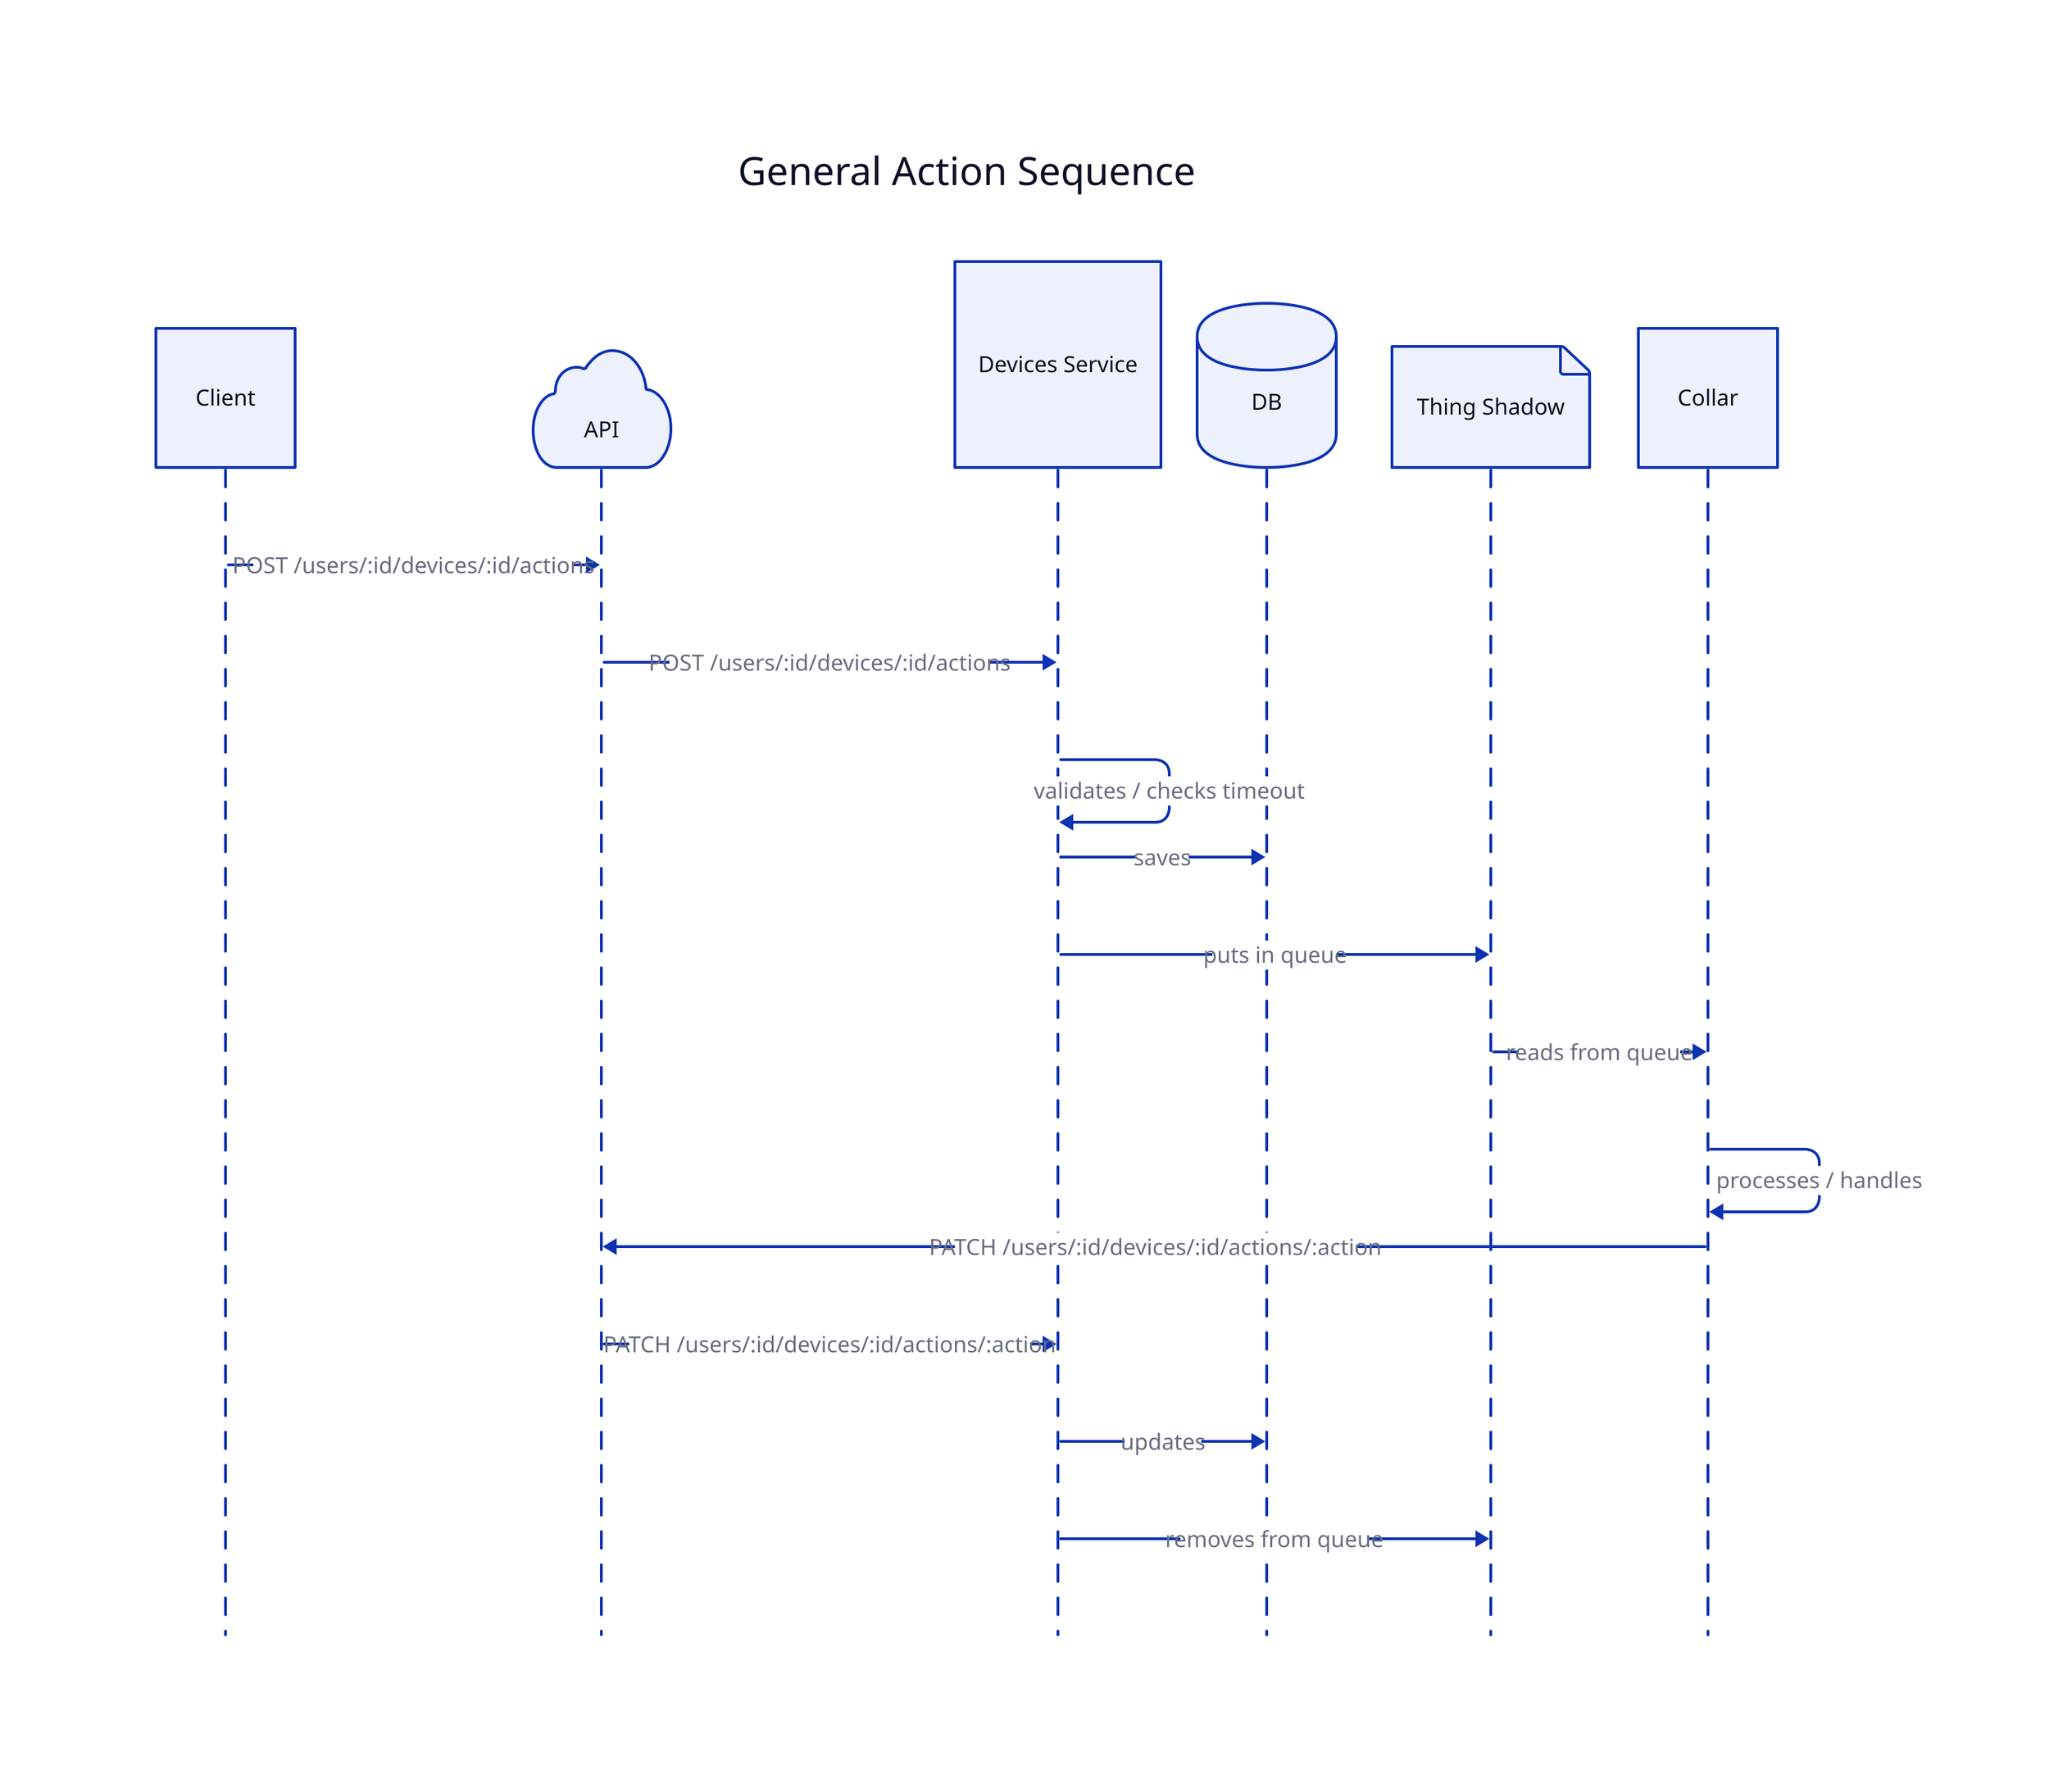 General Action Sequence {
  shape: sequence_diagram
  client: Client {
    shape: square
  }
  api: API {
    shape: cloud
  }
  devices: Devices Service {
    shape: square
  }
  db: DB {
    shape: cylinder
  }
  ts: Thing Shadow {
    shape: page
  }
  collar: Collar {
    shape: square
  }

  client -> api -> devices: POST /users/:id/devices/:id/actions
  devices -> devices: validates / checks timeout
  devices -> db: saves
  devices -> ts: puts in queue
  ts -> collar: reads from queue
  collar -> collar: processes / handles
  collar -> api -> devices: PATCH /users/:id/devices/:id/actions/:action
  devices -> db: updates
  devices -> ts: removes from queue
}